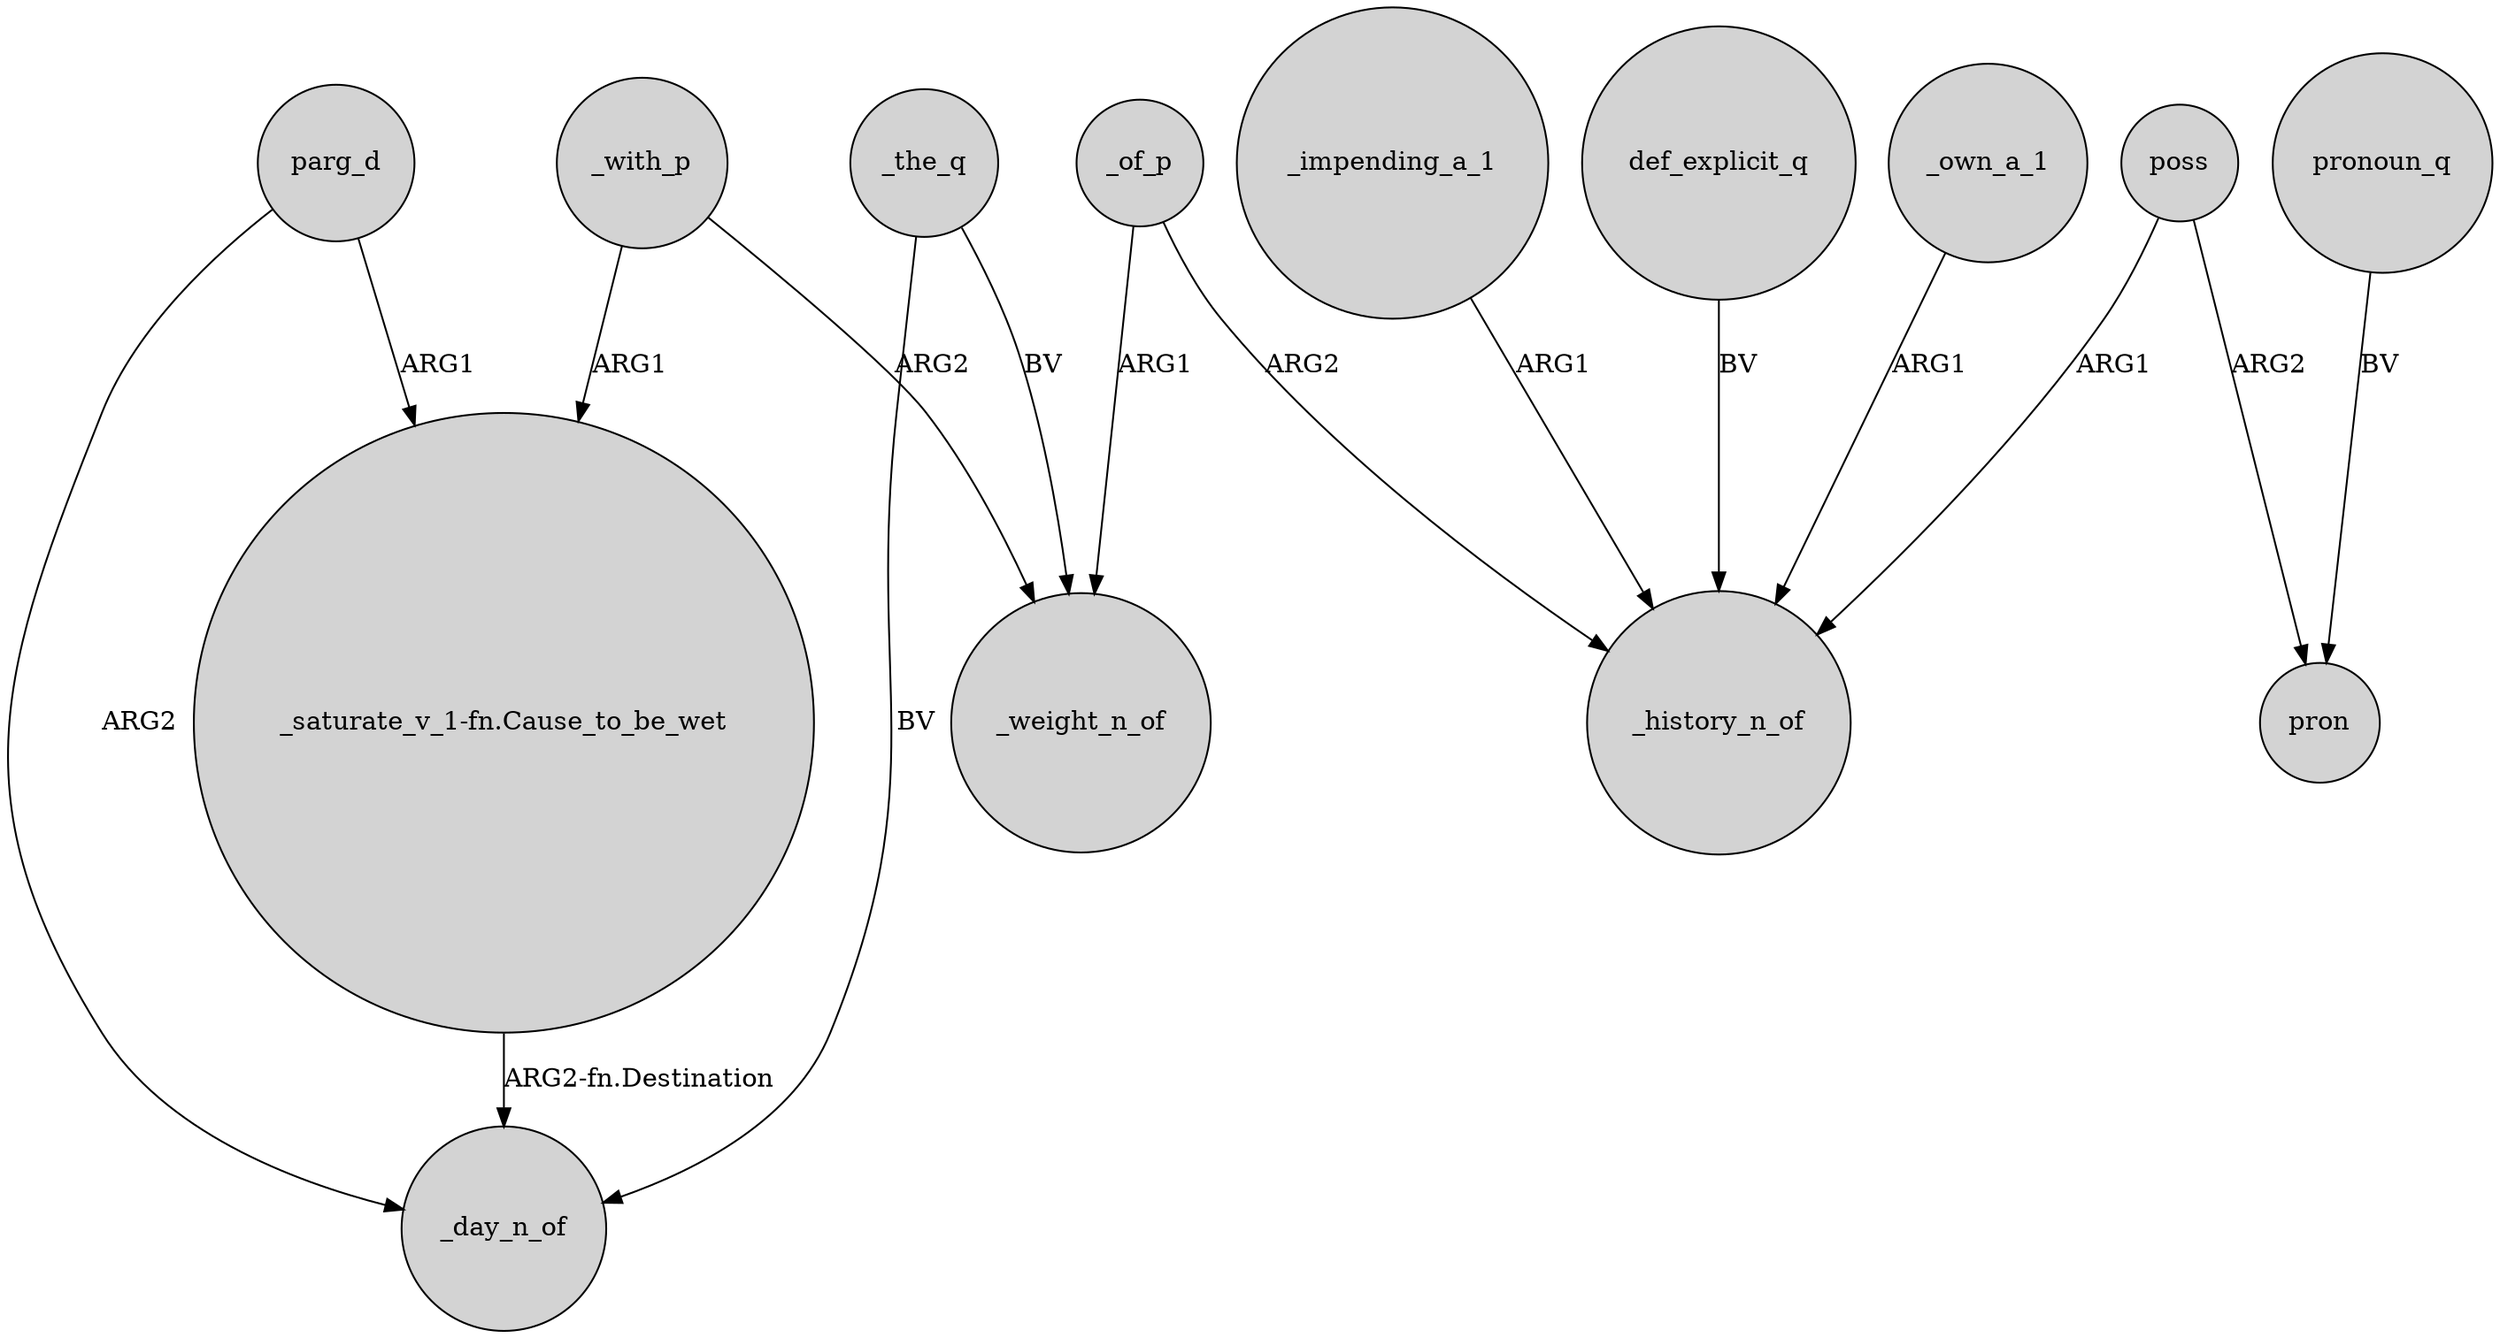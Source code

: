 digraph {
	node [shape=circle style=filled]
	"_saturate_v_1-fn.Cause_to_be_wet" -> _day_n_of [label="ARG2-fn.Destination"]
	_of_p -> _history_n_of [label=ARG2]
	def_explicit_q -> _history_n_of [label=BV]
	parg_d -> _day_n_of [label=ARG2]
	_of_p -> _weight_n_of [label=ARG1]
	poss -> pron [label=ARG2]
	parg_d -> "_saturate_v_1-fn.Cause_to_be_wet" [label=ARG1]
	poss -> _history_n_of [label=ARG1]
	_own_a_1 -> _history_n_of [label=ARG1]
	_the_q -> _day_n_of [label=BV]
	_with_p -> _weight_n_of [label=ARG2]
	_impending_a_1 -> _history_n_of [label=ARG1]
	_the_q -> _weight_n_of [label=BV]
	_with_p -> "_saturate_v_1-fn.Cause_to_be_wet" [label=ARG1]
	pronoun_q -> pron [label=BV]
}
